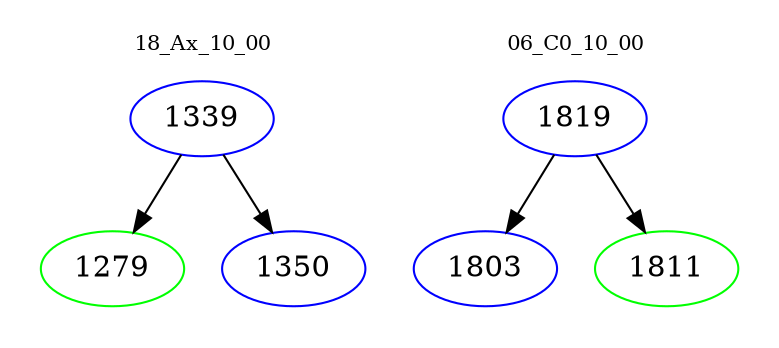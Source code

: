 digraph{
subgraph cluster_0 {
color = white
label = "18_Ax_10_00";
fontsize=10;
T0_1339 [label="1339", color="blue"]
T0_1339 -> T0_1279 [color="black"]
T0_1279 [label="1279", color="green"]
T0_1339 -> T0_1350 [color="black"]
T0_1350 [label="1350", color="blue"]
}
subgraph cluster_1 {
color = white
label = "06_C0_10_00";
fontsize=10;
T1_1819 [label="1819", color="blue"]
T1_1819 -> T1_1803 [color="black"]
T1_1803 [label="1803", color="blue"]
T1_1819 -> T1_1811 [color="black"]
T1_1811 [label="1811", color="green"]
}
}
